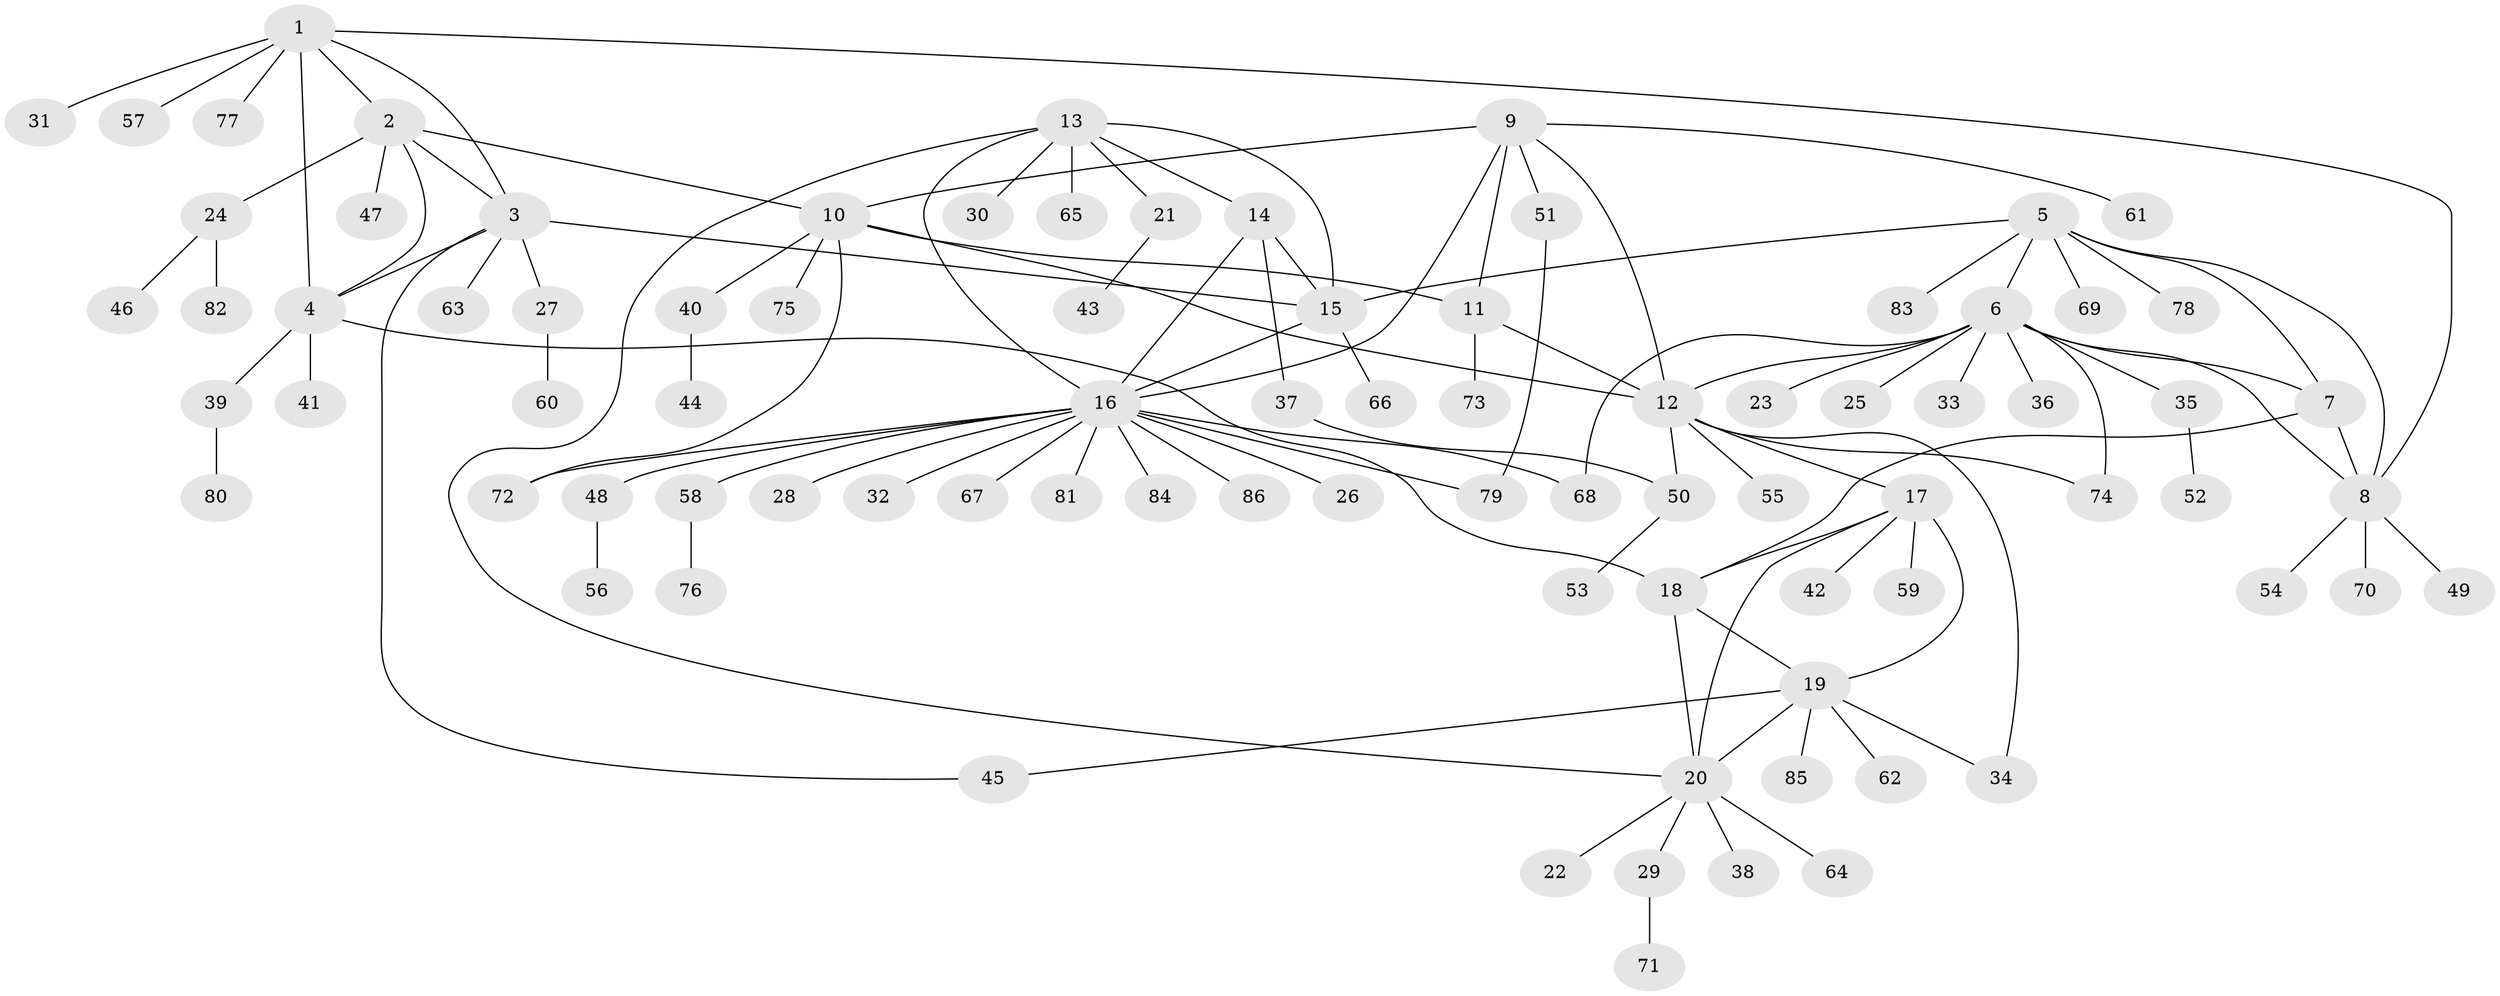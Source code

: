 // Generated by graph-tools (version 1.1) at 2025/50/03/09/25 03:50:38]
// undirected, 86 vertices, 113 edges
graph export_dot {
graph [start="1"]
  node [color=gray90,style=filled];
  1;
  2;
  3;
  4;
  5;
  6;
  7;
  8;
  9;
  10;
  11;
  12;
  13;
  14;
  15;
  16;
  17;
  18;
  19;
  20;
  21;
  22;
  23;
  24;
  25;
  26;
  27;
  28;
  29;
  30;
  31;
  32;
  33;
  34;
  35;
  36;
  37;
  38;
  39;
  40;
  41;
  42;
  43;
  44;
  45;
  46;
  47;
  48;
  49;
  50;
  51;
  52;
  53;
  54;
  55;
  56;
  57;
  58;
  59;
  60;
  61;
  62;
  63;
  64;
  65;
  66;
  67;
  68;
  69;
  70;
  71;
  72;
  73;
  74;
  75;
  76;
  77;
  78;
  79;
  80;
  81;
  82;
  83;
  84;
  85;
  86;
  1 -- 2;
  1 -- 3;
  1 -- 4;
  1 -- 8;
  1 -- 31;
  1 -- 57;
  1 -- 77;
  2 -- 3;
  2 -- 4;
  2 -- 10;
  2 -- 24;
  2 -- 47;
  3 -- 4;
  3 -- 15;
  3 -- 27;
  3 -- 45;
  3 -- 63;
  4 -- 18;
  4 -- 39;
  4 -- 41;
  5 -- 6;
  5 -- 7;
  5 -- 8;
  5 -- 15;
  5 -- 69;
  5 -- 78;
  5 -- 83;
  6 -- 7;
  6 -- 8;
  6 -- 12;
  6 -- 23;
  6 -- 25;
  6 -- 33;
  6 -- 35;
  6 -- 36;
  6 -- 68;
  6 -- 74;
  7 -- 8;
  7 -- 18;
  8 -- 49;
  8 -- 54;
  8 -- 70;
  9 -- 10;
  9 -- 11;
  9 -- 12;
  9 -- 16;
  9 -- 51;
  9 -- 61;
  10 -- 11;
  10 -- 12;
  10 -- 40;
  10 -- 72;
  10 -- 75;
  11 -- 12;
  11 -- 73;
  12 -- 17;
  12 -- 34;
  12 -- 50;
  12 -- 55;
  12 -- 74;
  13 -- 14;
  13 -- 15;
  13 -- 16;
  13 -- 20;
  13 -- 21;
  13 -- 30;
  13 -- 65;
  14 -- 15;
  14 -- 16;
  14 -- 37;
  15 -- 16;
  15 -- 66;
  16 -- 26;
  16 -- 28;
  16 -- 32;
  16 -- 48;
  16 -- 58;
  16 -- 67;
  16 -- 68;
  16 -- 72;
  16 -- 79;
  16 -- 81;
  16 -- 84;
  16 -- 86;
  17 -- 18;
  17 -- 19;
  17 -- 20;
  17 -- 42;
  17 -- 59;
  18 -- 19;
  18 -- 20;
  19 -- 20;
  19 -- 34;
  19 -- 45;
  19 -- 62;
  19 -- 85;
  20 -- 22;
  20 -- 29;
  20 -- 38;
  20 -- 64;
  21 -- 43;
  24 -- 46;
  24 -- 82;
  27 -- 60;
  29 -- 71;
  35 -- 52;
  37 -- 50;
  39 -- 80;
  40 -- 44;
  48 -- 56;
  50 -- 53;
  51 -- 79;
  58 -- 76;
}
